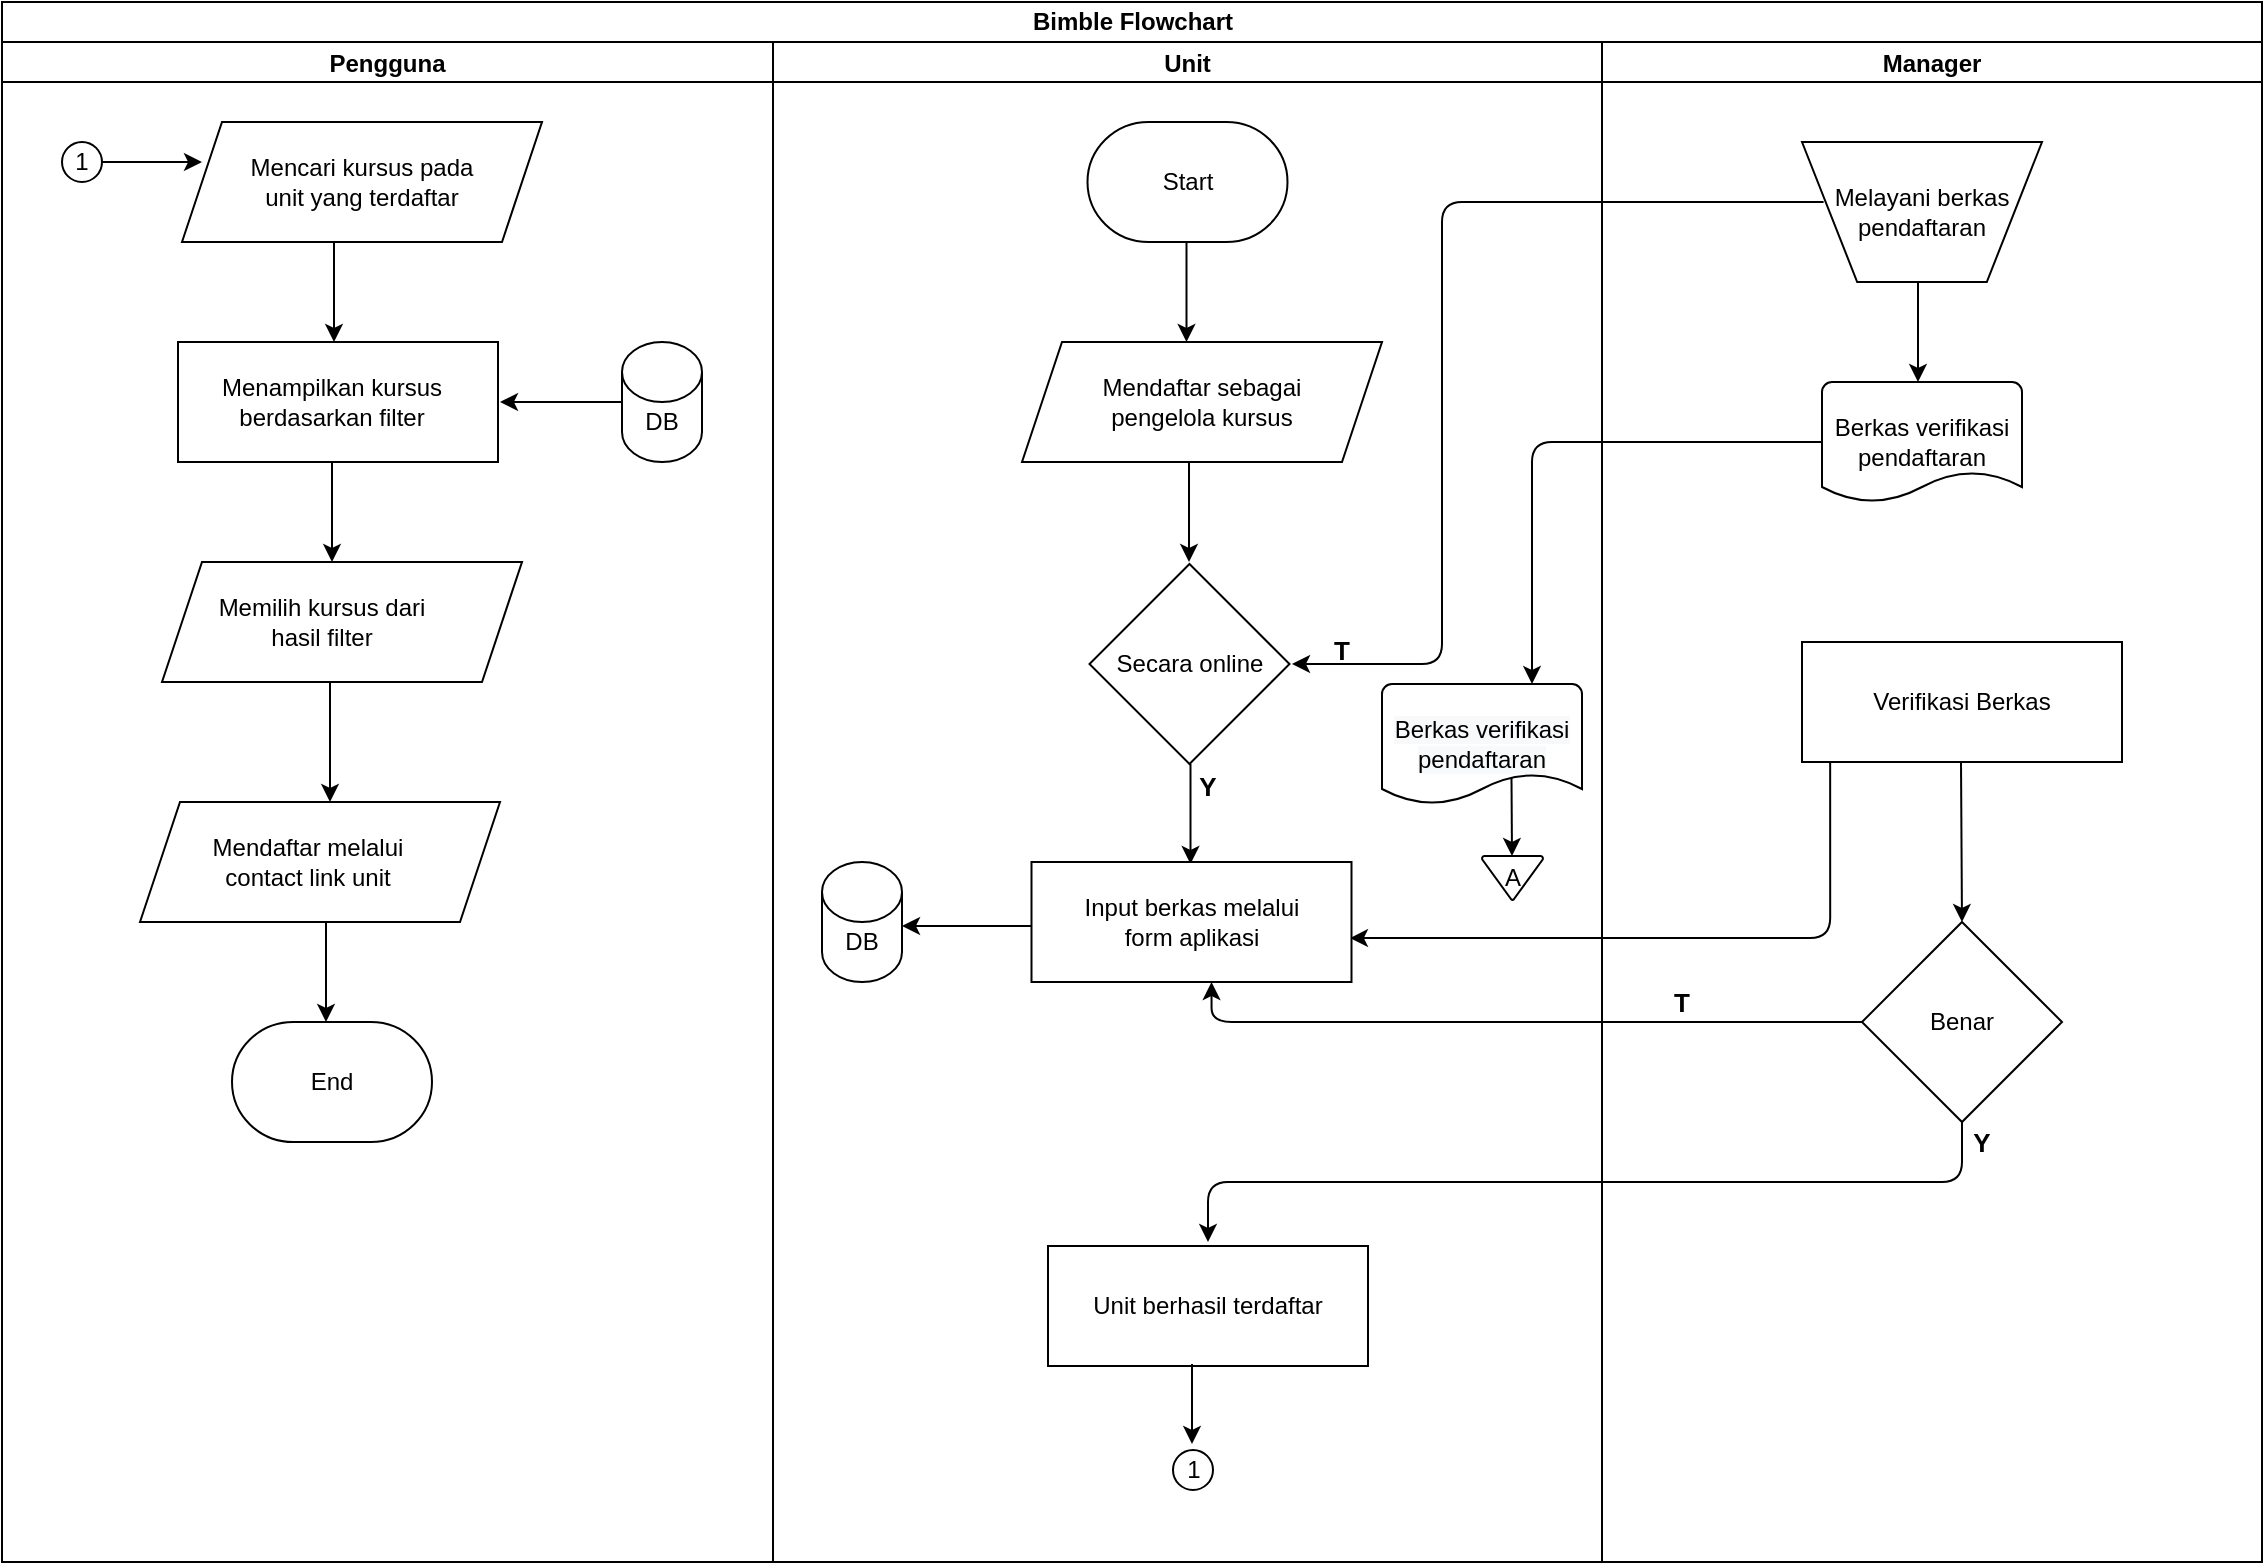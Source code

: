 <mxfile version="14.9.5" type="github">
  <diagram id="kgpKYQtTHZ0yAKxKKP6v" name="Page-1">
    <mxGraphModel dx="1718" dy="460" grid="1" gridSize="10" guides="1" tooltips="1" connect="1" arrows="1" fold="1" page="1" pageScale="1" pageWidth="850" pageHeight="1100" math="0" shadow="0">
      <root>
        <mxCell id="0" />
        <mxCell id="1" parent="0" />
        <mxCell id="kne4ntVSdQ6C4-kGMl_D-27" value="Bimble Flowchart" style="swimlane;childLayout=stackLayout;resizeParent=1;resizeParentMax=0;startSize=20;strokeColor=#000000;fillColor=#ffffff;html=1;" vertex="1" parent="1">
          <mxGeometry x="-50" y="130" width="1130" height="780" as="geometry" />
        </mxCell>
        <mxCell id="kne4ntVSdQ6C4-kGMl_D-28" value="Pengguna" style="swimlane;startSize=20;" vertex="1" parent="kne4ntVSdQ6C4-kGMl_D-27">
          <mxGeometry y="20" width="385.5" height="760" as="geometry" />
        </mxCell>
        <mxCell id="kne4ntVSdQ6C4-kGMl_D-31" value="" style="shape=parallelogram;perimeter=parallelogramPerimeter;whiteSpace=wrap;html=1;fixedSize=1;startSize=40;strokeColor=#000000;fillColor=#ffffff;" vertex="1" parent="kne4ntVSdQ6C4-kGMl_D-28">
          <mxGeometry x="90" y="40" width="180" height="60" as="geometry" />
        </mxCell>
        <mxCell id="kne4ntVSdQ6C4-kGMl_D-34" value="" style="verticalLabelPosition=bottom;verticalAlign=top;html=1;shape=mxgraph.flowchart.on-page_reference;startSize=40;strokeColor=#000000;fillColor=#ffffff;" vertex="1" parent="kne4ntVSdQ6C4-kGMl_D-28">
          <mxGeometry x="30" y="50" width="20" height="20" as="geometry" />
        </mxCell>
        <mxCell id="kne4ntVSdQ6C4-kGMl_D-38" value="Mencari kursus pada unit yang terdaftar" style="text;html=1;strokeColor=none;fillColor=none;align=center;verticalAlign=middle;whiteSpace=wrap;rounded=0;startSize=40;" vertex="1" parent="kne4ntVSdQ6C4-kGMl_D-28">
          <mxGeometry x="115" y="50" width="130" height="40" as="geometry" />
        </mxCell>
        <mxCell id="kne4ntVSdQ6C4-kGMl_D-39" value="" style="rounded=0;whiteSpace=wrap;html=1;startSize=40;strokeColor=#000000;fillColor=#ffffff;" vertex="1" parent="kne4ntVSdQ6C4-kGMl_D-28">
          <mxGeometry x="88" y="150" width="160" height="60" as="geometry" />
        </mxCell>
        <mxCell id="kne4ntVSdQ6C4-kGMl_D-40" value="" style="endArrow=classic;html=1;startSize=40;entryX=0.463;entryY=0.033;entryDx=0;entryDy=0;entryPerimeter=0;" edge="1" parent="kne4ntVSdQ6C4-kGMl_D-28">
          <mxGeometry width="50" height="50" relative="1" as="geometry">
            <mxPoint x="166" y="100" as="sourcePoint" />
            <mxPoint x="166.0" y="150.0" as="targetPoint" />
          </mxGeometry>
        </mxCell>
        <mxCell id="kne4ntVSdQ6C4-kGMl_D-46" value="Menampilkan kursus berdasarkan filter" style="text;html=1;strokeColor=none;fillColor=none;align=center;verticalAlign=middle;whiteSpace=wrap;rounded=0;startSize=40;" vertex="1" parent="kne4ntVSdQ6C4-kGMl_D-28">
          <mxGeometry x="100" y="160" width="130" height="40" as="geometry" />
        </mxCell>
        <mxCell id="kne4ntVSdQ6C4-kGMl_D-47" value="" style="shape=cylinder3;whiteSpace=wrap;html=1;boundedLbl=1;backgroundOutline=1;size=15;startSize=40;strokeColor=#000000;fillColor=#ffffff;" vertex="1" parent="kne4ntVSdQ6C4-kGMl_D-28">
          <mxGeometry x="310" y="150" width="40" height="60" as="geometry" />
        </mxCell>
        <mxCell id="kne4ntVSdQ6C4-kGMl_D-48" value="DB" style="text;html=1;strokeColor=none;fillColor=none;align=center;verticalAlign=middle;whiteSpace=wrap;rounded=0;startSize=40;" vertex="1" parent="kne4ntVSdQ6C4-kGMl_D-28">
          <mxGeometry x="310" y="180" width="40" height="20" as="geometry" />
        </mxCell>
        <mxCell id="kne4ntVSdQ6C4-kGMl_D-50" value="" style="endArrow=classic;html=1;startSize=40;" edge="1" parent="kne4ntVSdQ6C4-kGMl_D-28">
          <mxGeometry width="50" height="50" relative="1" as="geometry">
            <mxPoint x="310" y="180" as="sourcePoint" />
            <mxPoint x="249" y="180" as="targetPoint" />
          </mxGeometry>
        </mxCell>
        <mxCell id="kne4ntVSdQ6C4-kGMl_D-53" value="1" style="text;html=1;strokeColor=none;fillColor=none;align=center;verticalAlign=middle;whiteSpace=wrap;rounded=0;startSize=40;" vertex="1" parent="kne4ntVSdQ6C4-kGMl_D-28">
          <mxGeometry x="20" y="50" width="40" height="20" as="geometry" />
        </mxCell>
        <mxCell id="kne4ntVSdQ6C4-kGMl_D-60" value="" style="endArrow=classic;html=1;startSize=40;exitX=0.5;exitY=1;exitDx=0;exitDy=0;" edge="1" parent="kne4ntVSdQ6C4-kGMl_D-28">
          <mxGeometry width="50" height="50" relative="1" as="geometry">
            <mxPoint x="165" y="210" as="sourcePoint" />
            <mxPoint x="165" y="260" as="targetPoint" />
          </mxGeometry>
        </mxCell>
        <mxCell id="kne4ntVSdQ6C4-kGMl_D-61" value="" style="endArrow=classic;html=1;startSize=40;exitX=0.5;exitY=1;exitDx=0;exitDy=0;" edge="1" parent="kne4ntVSdQ6C4-kGMl_D-28">
          <mxGeometry width="50" height="50" relative="1" as="geometry">
            <mxPoint x="164" y="310" as="sourcePoint" />
            <mxPoint x="164" y="380" as="targetPoint" />
          </mxGeometry>
        </mxCell>
        <mxCell id="kne4ntVSdQ6C4-kGMl_D-83" value="" style="shape=parallelogram;perimeter=parallelogramPerimeter;whiteSpace=wrap;html=1;fixedSize=1;startSize=40;strokeColor=#000000;fillColor=#ffffff;" vertex="1" parent="kne4ntVSdQ6C4-kGMl_D-28">
          <mxGeometry x="69" y="380" width="180" height="60" as="geometry" />
        </mxCell>
        <mxCell id="kne4ntVSdQ6C4-kGMl_D-84" value="Mendaftar melalui contact link unit" style="text;html=1;strokeColor=none;fillColor=none;align=center;verticalAlign=middle;whiteSpace=wrap;rounded=0;startSize=40;" vertex="1" parent="kne4ntVSdQ6C4-kGMl_D-28">
          <mxGeometry x="88" y="390" width="130" height="40" as="geometry" />
        </mxCell>
        <mxCell id="kne4ntVSdQ6C4-kGMl_D-87" value="" style="endArrow=classic;html=1;startSize=40;entryX=0.6;entryY=0;entryDx=0;entryDy=0;entryPerimeter=0;" edge="1" parent="kne4ntVSdQ6C4-kGMl_D-28">
          <mxGeometry width="50" height="50" relative="1" as="geometry">
            <mxPoint x="162" y="440" as="sourcePoint" />
            <mxPoint x="162" y="490" as="targetPoint" />
          </mxGeometry>
        </mxCell>
        <mxCell id="kne4ntVSdQ6C4-kGMl_D-88" value="End" style="strokeWidth=1;html=1;shape=mxgraph.flowchart.terminator;whiteSpace=wrap;startSize=40;fillColor=#ffffff;" vertex="1" parent="kne4ntVSdQ6C4-kGMl_D-28">
          <mxGeometry x="115" y="490" width="100" height="60" as="geometry" />
        </mxCell>
        <mxCell id="kne4ntVSdQ6C4-kGMl_D-123" value="" style="endArrow=classic;html=1;startSize=40;entryX=0.75;entryY=0;entryDx=0;entryDy=0;entryPerimeter=0;exitX=0;exitY=0.5;exitDx=0;exitDy=0;exitPerimeter=0;edgeStyle=orthogonalEdgeStyle;" edge="1" parent="kne4ntVSdQ6C4-kGMl_D-27" source="kne4ntVSdQ6C4-kGMl_D-121" target="kne4ntVSdQ6C4-kGMl_D-122">
          <mxGeometry width="50" height="50" relative="1" as="geometry">
            <mxPoint x="880" y="230" as="sourcePoint" />
            <mxPoint x="880" y="280" as="targetPoint" />
          </mxGeometry>
        </mxCell>
        <mxCell id="kne4ntVSdQ6C4-kGMl_D-157" value="" style="endArrow=classic;html=1;startSize=40;exitX=0.063;exitY=1.033;exitDx=0;exitDy=0;exitPerimeter=0;edgeStyle=orthogonalEdgeStyle;entryX=0.97;entryY=0.667;entryDx=0;entryDy=0;entryPerimeter=0;" edge="1" parent="kne4ntVSdQ6C4-kGMl_D-27">
          <mxGeometry width="50" height="50" relative="1" as="geometry">
            <mxPoint x="914.08" y="379.98" as="sourcePoint" />
            <mxPoint x="673.95" y="468.02" as="targetPoint" />
            <Array as="points">
              <mxPoint x="914" y="468" />
            </Array>
          </mxGeometry>
        </mxCell>
        <mxCell id="kne4ntVSdQ6C4-kGMl_D-158" value="" style="endArrow=classic;html=1;startSize=40;exitX=0;exitY=0.5;exitDx=0;exitDy=0;exitPerimeter=0;entryX=0.75;entryY=1;entryDx=0;entryDy=0;edgeStyle=orthogonalEdgeStyle;" edge="1" parent="kne4ntVSdQ6C4-kGMl_D-27" source="kne4ntVSdQ6C4-kGMl_D-152">
          <mxGeometry width="50" height="50" relative="1" as="geometry">
            <mxPoint x="900" y="510" as="sourcePoint" />
            <mxPoint x="604.75" y="490" as="targetPoint" />
            <Array as="points">
              <mxPoint x="605" y="510" />
            </Array>
          </mxGeometry>
        </mxCell>
        <mxCell id="kne4ntVSdQ6C4-kGMl_D-29" value="Unit" style="swimlane;startSize=20;" vertex="1" parent="kne4ntVSdQ6C4-kGMl_D-27">
          <mxGeometry x="385.5" y="20" width="414.5" height="760" as="geometry" />
        </mxCell>
        <mxCell id="kne4ntVSdQ6C4-kGMl_D-89" value="Start" style="strokeWidth=1;html=1;shape=mxgraph.flowchart.terminator;whiteSpace=wrap;startSize=40;fillColor=#ffffff;" vertex="1" parent="kne4ntVSdQ6C4-kGMl_D-29">
          <mxGeometry x="157.25" y="40" width="100" height="60" as="geometry" />
        </mxCell>
        <mxCell id="kne4ntVSdQ6C4-kGMl_D-92" value="Mendaftar sebagai &lt;br&gt;pengelola kursus" style="shape=parallelogram;perimeter=parallelogramPerimeter;whiteSpace=wrap;html=1;fixedSize=1;startSize=40;strokeColor=#000000;fillColor=#ffffff;" vertex="1" parent="kne4ntVSdQ6C4-kGMl_D-29">
          <mxGeometry x="124.5" y="150" width="180" height="60" as="geometry" />
        </mxCell>
        <mxCell id="kne4ntVSdQ6C4-kGMl_D-93" value="" style="endArrow=classic;html=1;startSize=40;entryX=0.463;entryY=0.033;entryDx=0;entryDy=0;entryPerimeter=0;" edge="1" parent="kne4ntVSdQ6C4-kGMl_D-29">
          <mxGeometry width="50" height="50" relative="1" as="geometry">
            <mxPoint x="208" y="210" as="sourcePoint" />
            <mxPoint x="208" y="260" as="targetPoint" />
          </mxGeometry>
        </mxCell>
        <mxCell id="kne4ntVSdQ6C4-kGMl_D-90" value="" style="endArrow=classic;html=1;startSize=40;entryX=0.463;entryY=0.033;entryDx=0;entryDy=0;entryPerimeter=0;" edge="1" parent="kne4ntVSdQ6C4-kGMl_D-29">
          <mxGeometry width="50" height="50" relative="1" as="geometry">
            <mxPoint x="206.75" y="100" as="sourcePoint" />
            <mxPoint x="206.75" y="150" as="targetPoint" />
          </mxGeometry>
        </mxCell>
        <mxCell id="kne4ntVSdQ6C4-kGMl_D-95" value="Secara online" style="strokeWidth=1;html=1;shape=mxgraph.flowchart.decision;whiteSpace=wrap;startSize=40;fillColor=#ffffff;" vertex="1" parent="kne4ntVSdQ6C4-kGMl_D-29">
          <mxGeometry x="158.25" y="261" width="100" height="100" as="geometry" />
        </mxCell>
        <mxCell id="kne4ntVSdQ6C4-kGMl_D-98" value="" style="endArrow=classic;html=1;startSize=40;entryX=0.463;entryY=0.033;entryDx=0;entryDy=0;entryPerimeter=0;" edge="1" parent="kne4ntVSdQ6C4-kGMl_D-29">
          <mxGeometry width="50" height="50" relative="1" as="geometry">
            <mxPoint x="208.75" y="361" as="sourcePoint" />
            <mxPoint x="208.75" y="411" as="targetPoint" />
          </mxGeometry>
        </mxCell>
        <mxCell id="kne4ntVSdQ6C4-kGMl_D-101" value="Input berkas melalui &lt;br&gt;form aplikasi" style="rounded=0;whiteSpace=wrap;html=1;startSize=40;strokeColor=#000000;fillColor=#ffffff;" vertex="1" parent="kne4ntVSdQ6C4-kGMl_D-29">
          <mxGeometry x="129.25" y="410" width="160" height="60" as="geometry" />
        </mxCell>
        <mxCell id="kne4ntVSdQ6C4-kGMl_D-104" value="Unit berhasil terdaftar" style="rounded=0;whiteSpace=wrap;html=1;startSize=40;strokeColor=#000000;fillColor=#ffffff;" vertex="1" parent="kne4ntVSdQ6C4-kGMl_D-29">
          <mxGeometry x="137.5" y="602" width="160" height="60" as="geometry" />
        </mxCell>
        <mxCell id="kne4ntVSdQ6C4-kGMl_D-109" value="" style="verticalLabelPosition=bottom;verticalAlign=top;html=1;shape=mxgraph.flowchart.on-page_reference;startSize=40;strokeColor=#000000;strokeWidth=1;fillColor=#ffffff;" vertex="1" parent="kne4ntVSdQ6C4-kGMl_D-29">
          <mxGeometry x="200" y="704" width="20" height="20" as="geometry" />
        </mxCell>
        <mxCell id="kne4ntVSdQ6C4-kGMl_D-110" value="" style="endArrow=classic;html=1;startSize=40;" edge="1" parent="kne4ntVSdQ6C4-kGMl_D-29">
          <mxGeometry width="50" height="50" relative="1" as="geometry">
            <mxPoint x="209.5" y="661" as="sourcePoint" />
            <mxPoint x="209.5" y="701" as="targetPoint" />
            <Array as="points" />
          </mxGeometry>
        </mxCell>
        <mxCell id="kne4ntVSdQ6C4-kGMl_D-111" value="1" style="text;html=1;strokeColor=none;fillColor=none;align=center;verticalAlign=middle;whiteSpace=wrap;rounded=0;startSize=40;" vertex="1" parent="kne4ntVSdQ6C4-kGMl_D-29">
          <mxGeometry x="190" y="704" width="40" height="20" as="geometry" />
        </mxCell>
        <mxCell id="kne4ntVSdQ6C4-kGMl_D-112" value="" style="shape=cylinder3;whiteSpace=wrap;html=1;boundedLbl=1;backgroundOutline=1;size=15;startSize=40;strokeColor=#000000;fillColor=#ffffff;" vertex="1" parent="kne4ntVSdQ6C4-kGMl_D-29">
          <mxGeometry x="24.5" y="410" width="40" height="60" as="geometry" />
        </mxCell>
        <mxCell id="kne4ntVSdQ6C4-kGMl_D-113" value="DB" style="text;html=1;strokeColor=none;fillColor=none;align=center;verticalAlign=middle;whiteSpace=wrap;rounded=0;startSize=40;" vertex="1" parent="kne4ntVSdQ6C4-kGMl_D-29">
          <mxGeometry x="24.5" y="440" width="40" height="20" as="geometry" />
        </mxCell>
        <mxCell id="kne4ntVSdQ6C4-kGMl_D-115" value="" style="endArrow=classic;html=1;startSize=40;entryX=1;entryY=0;entryDx=0;entryDy=0;exitX=0;exitY=0.5;exitDx=0;exitDy=0;" edge="1" parent="kne4ntVSdQ6C4-kGMl_D-29">
          <mxGeometry width="50" height="50" relative="1" as="geometry">
            <mxPoint x="129.25" y="442" as="sourcePoint" />
            <mxPoint x="64.5" y="442" as="targetPoint" />
          </mxGeometry>
        </mxCell>
        <mxCell id="kne4ntVSdQ6C4-kGMl_D-122" value="&#xa;&#xa;&lt;span style=&quot;color: rgb(0, 0, 0); font-family: helvetica; font-size: 12px; font-style: normal; font-weight: 400; letter-spacing: normal; text-align: center; text-indent: 0px; text-transform: none; word-spacing: 0px; background-color: rgb(248, 249, 250); display: inline; float: none;&quot;&gt;Berkas verifikasi pendaftaran&lt;/span&gt;&#xa;&#xa;" style="strokeWidth=1;html=1;shape=mxgraph.flowchart.document2;whiteSpace=wrap;size=0.25;startSize=40;fillColor=#ffffff;" vertex="1" parent="kne4ntVSdQ6C4-kGMl_D-29">
          <mxGeometry x="304.5" y="321" width="100" height="60" as="geometry" />
        </mxCell>
        <mxCell id="kne4ntVSdQ6C4-kGMl_D-124" value="A" style="strokeWidth=1;html=1;shape=mxgraph.flowchart.merge_or_storage;whiteSpace=wrap;startSize=40;fillColor=#ffffff;" vertex="1" parent="kne4ntVSdQ6C4-kGMl_D-29">
          <mxGeometry x="354.5" y="407" width="30.5" height="22" as="geometry" />
        </mxCell>
        <mxCell id="kne4ntVSdQ6C4-kGMl_D-125" value="" style="endArrow=classic;html=1;startSize=40;" edge="1" parent="kne4ntVSdQ6C4-kGMl_D-29">
          <mxGeometry width="50" height="50" relative="1" as="geometry">
            <mxPoint x="369.25" y="368" as="sourcePoint" />
            <mxPoint x="369.5" y="407" as="targetPoint" />
          </mxGeometry>
        </mxCell>
        <mxCell id="kne4ntVSdQ6C4-kGMl_D-127" value="&lt;font style=&quot;font-size: 13px&quot;&gt;&lt;b&gt;T&lt;/b&gt;&lt;/font&gt;" style="text;html=1;strokeColor=none;fillColor=none;align=center;verticalAlign=middle;whiteSpace=wrap;rounded=0;startSize=40;" vertex="1" parent="kne4ntVSdQ6C4-kGMl_D-29">
          <mxGeometry x="264.5" y="294" width="40" height="20" as="geometry" />
        </mxCell>
        <mxCell id="kne4ntVSdQ6C4-kGMl_D-148" value="&lt;span style=&quot;font-size: 13px&quot;&gt;&lt;b&gt;Y&lt;/b&gt;&lt;/span&gt;" style="text;html=1;strokeColor=none;fillColor=none;align=center;verticalAlign=middle;whiteSpace=wrap;rounded=0;startSize=40;" vertex="1" parent="kne4ntVSdQ6C4-kGMl_D-29">
          <mxGeometry x="197.5" y="362" width="40" height="20" as="geometry" />
        </mxCell>
        <mxCell id="kne4ntVSdQ6C4-kGMl_D-30" value="Manager" style="swimlane;startSize=20;" vertex="1" parent="kne4ntVSdQ6C4-kGMl_D-27">
          <mxGeometry x="800" y="20" width="330" height="760" as="geometry" />
        </mxCell>
        <mxCell id="kne4ntVSdQ6C4-kGMl_D-116" value="Melayani berkas pendaftaran" style="verticalLabelPosition=middle;verticalAlign=middle;html=1;shape=trapezoid;perimeter=trapezoidPerimeter;whiteSpace=wrap;size=0.23;arcSize=10;flipV=1;labelPosition=center;align=center;startSize=40;strokeColor=#000000;strokeWidth=1;fillColor=#ffffff;" vertex="1" parent="kne4ntVSdQ6C4-kGMl_D-30">
          <mxGeometry x="100" y="50" width="120" height="70" as="geometry" />
        </mxCell>
        <mxCell id="kne4ntVSdQ6C4-kGMl_D-121" value="Berkas verifikasi pendaftaran" style="strokeWidth=1;html=1;shape=mxgraph.flowchart.document2;whiteSpace=wrap;size=0.25;startSize=40;fillColor=#ffffff;" vertex="1" parent="kne4ntVSdQ6C4-kGMl_D-30">
          <mxGeometry x="110" y="170" width="100" height="60" as="geometry" />
        </mxCell>
        <mxCell id="kne4ntVSdQ6C4-kGMl_D-150" value="Verifikasi Berkas" style="rounded=0;whiteSpace=wrap;html=1;startSize=40;strokeColor=#000000;fillColor=#ffffff;" vertex="1" parent="kne4ntVSdQ6C4-kGMl_D-30">
          <mxGeometry x="100" y="300" width="160" height="60" as="geometry" />
        </mxCell>
        <mxCell id="kne4ntVSdQ6C4-kGMl_D-151" value="" style="endArrow=classic;html=1;startSize=40;entryX=0.5;entryY=0;entryDx=0;entryDy=0;entryPerimeter=0;" edge="1" parent="kne4ntVSdQ6C4-kGMl_D-30" target="kne4ntVSdQ6C4-kGMl_D-152">
          <mxGeometry width="50" height="50" relative="1" as="geometry">
            <mxPoint x="179.5" y="360" as="sourcePoint" />
            <mxPoint x="179.5" y="410" as="targetPoint" />
          </mxGeometry>
        </mxCell>
        <mxCell id="kne4ntVSdQ6C4-kGMl_D-152" value="Benar" style="strokeWidth=1;html=1;shape=mxgraph.flowchart.decision;whiteSpace=wrap;startSize=40;fillColor=#ffffff;" vertex="1" parent="kne4ntVSdQ6C4-kGMl_D-30">
          <mxGeometry x="130" y="440" width="100" height="100" as="geometry" />
        </mxCell>
        <mxCell id="kne4ntVSdQ6C4-kGMl_D-160" value="&lt;font style=&quot;font-size: 13px&quot;&gt;&lt;b&gt;T&lt;/b&gt;&lt;/font&gt;" style="text;html=1;strokeColor=none;fillColor=none;align=center;verticalAlign=middle;whiteSpace=wrap;rounded=0;startSize=40;" vertex="1" parent="kne4ntVSdQ6C4-kGMl_D-30">
          <mxGeometry x="20" y="470" width="40" height="20" as="geometry" />
        </mxCell>
        <mxCell id="kne4ntVSdQ6C4-kGMl_D-163" value="&lt;span style=&quot;font-size: 13px&quot;&gt;&lt;b&gt;Y&lt;/b&gt;&lt;/span&gt;" style="text;html=1;strokeColor=none;fillColor=none;align=center;verticalAlign=middle;whiteSpace=wrap;rounded=0;startSize=40;" vertex="1" parent="kne4ntVSdQ6C4-kGMl_D-30">
          <mxGeometry x="170" y="540" width="40" height="20" as="geometry" />
        </mxCell>
        <mxCell id="kne4ntVSdQ6C4-kGMl_D-156" value="" style="endArrow=classic;html=1;startSize=40;edgeStyle=orthogonalEdgeStyle;exitX=0.5;exitY=0.9;exitDx=0;exitDy=0;exitPerimeter=0;" edge="1" parent="kne4ntVSdQ6C4-kGMl_D-27">
          <mxGeometry width="50" height="50" relative="1" as="geometry">
            <mxPoint x="980" y="560" as="sourcePoint" />
            <mxPoint x="603" y="620" as="targetPoint" />
            <Array as="points">
              <mxPoint x="980" y="590" />
              <mxPoint x="603" y="590" />
            </Array>
          </mxGeometry>
        </mxCell>
        <mxCell id="kne4ntVSdQ6C4-kGMl_D-35" value="" style="endArrow=classic;html=1;startSize=40;exitX=1;exitY=0.5;exitDx=0;exitDy=0;exitPerimeter=0;" edge="1" parent="1" source="kne4ntVSdQ6C4-kGMl_D-34">
          <mxGeometry width="50" height="50" relative="1" as="geometry">
            <mxPoint x="19" y="210" as="sourcePoint" />
            <mxPoint x="50" y="210" as="targetPoint" />
            <Array as="points">
              <mxPoint x="40" y="210" />
            </Array>
          </mxGeometry>
        </mxCell>
        <mxCell id="kne4ntVSdQ6C4-kGMl_D-55" value="" style="shape=parallelogram;perimeter=parallelogramPerimeter;whiteSpace=wrap;html=1;fixedSize=1;startSize=40;strokeColor=#000000;fillColor=#ffffff;" vertex="1" parent="1">
          <mxGeometry x="30" y="410" width="180" height="60" as="geometry" />
        </mxCell>
        <mxCell id="kne4ntVSdQ6C4-kGMl_D-56" value="Memilih kursus dari hasil filter" style="text;html=1;strokeColor=none;fillColor=none;align=center;verticalAlign=middle;whiteSpace=wrap;rounded=0;startSize=40;" vertex="1" parent="1">
          <mxGeometry x="45" y="420" width="130" height="40" as="geometry" />
        </mxCell>
        <mxCell id="kne4ntVSdQ6C4-kGMl_D-119" value="" style="endArrow=classic;html=1;startSize=40;entryX=0.463;entryY=0.033;entryDx=0;entryDy=0;entryPerimeter=0;" edge="1" parent="1">
          <mxGeometry width="50" height="50" relative="1" as="geometry">
            <mxPoint x="908" y="270" as="sourcePoint" />
            <mxPoint x="908" y="320" as="targetPoint" />
          </mxGeometry>
        </mxCell>
        <mxCell id="kne4ntVSdQ6C4-kGMl_D-126" value="" style="endArrow=classic;html=1;startSize=40;entryX=0.463;entryY=0.033;entryDx=0;entryDy=0;entryPerimeter=0;exitX=0;exitY=0.5;exitDx=0;exitDy=0;edgeStyle=orthogonalEdgeStyle;" edge="1" parent="1">
          <mxGeometry width="50" height="50" relative="1" as="geometry">
            <mxPoint x="860.8" y="230" as="sourcePoint" />
            <mxPoint x="595" y="461" as="targetPoint" />
            <Array as="points">
              <mxPoint x="670" y="230" />
              <mxPoint x="670" y="461" />
            </Array>
          </mxGeometry>
        </mxCell>
      </root>
    </mxGraphModel>
  </diagram>
</mxfile>
